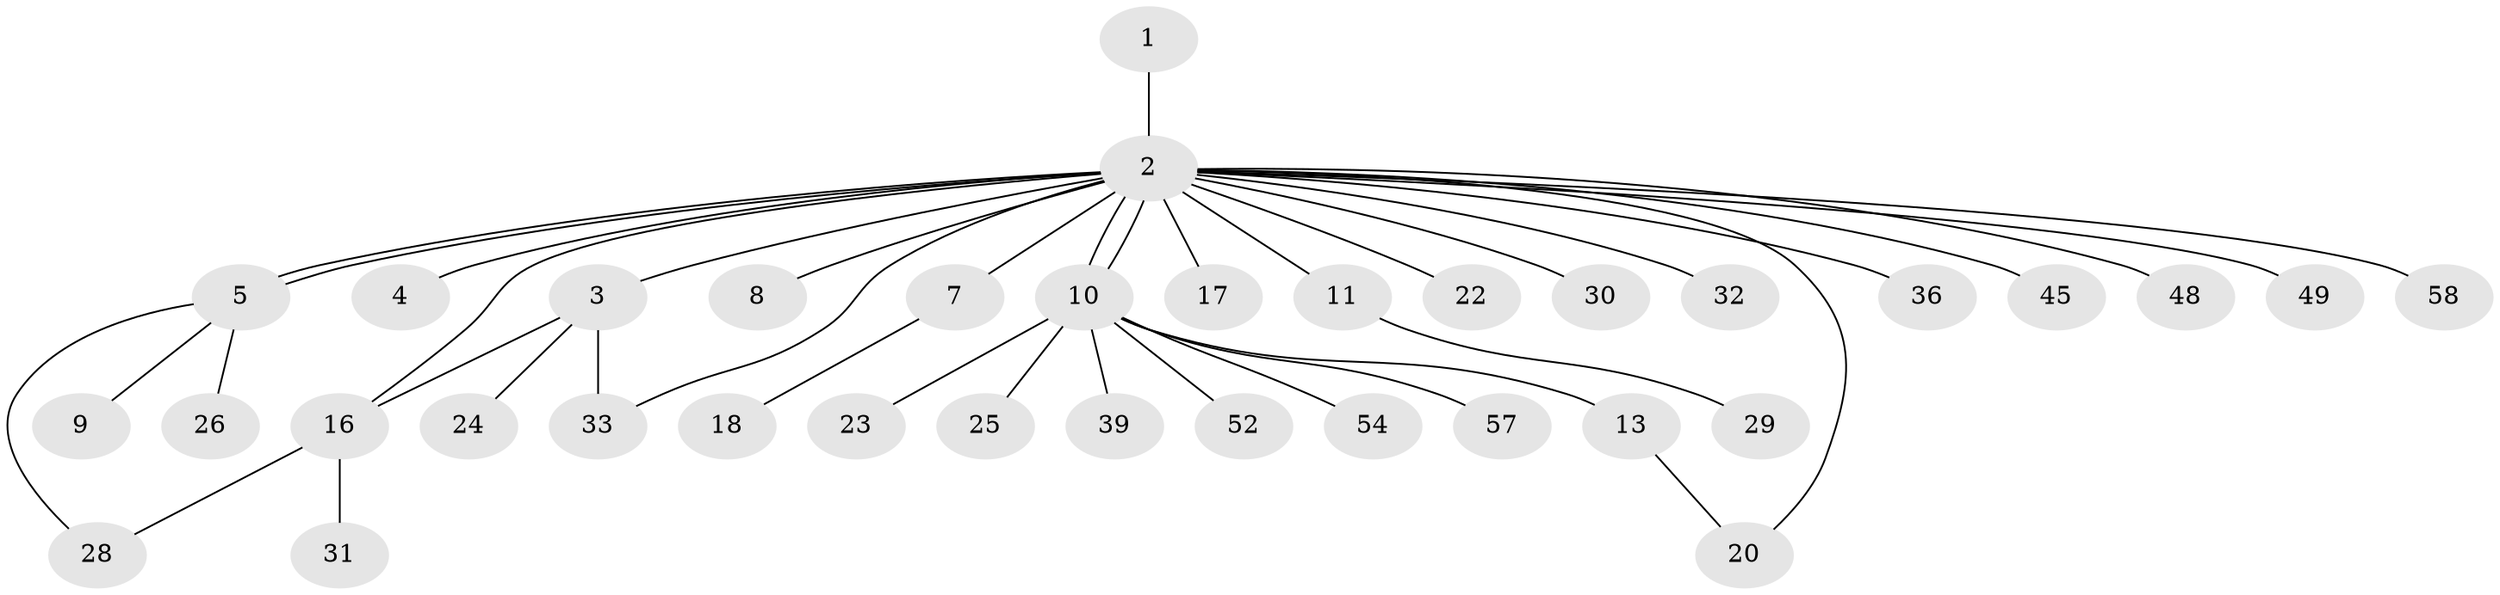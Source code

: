 // original degree distribution, {1: 0.6714285714285714, 19: 0.014285714285714285, 8: 0.014285714285714285, 9: 0.014285714285714285, 5: 0.04285714285714286, 4: 0.02857142857142857, 10: 0.014285714285714285, 2: 0.12857142857142856, 3: 0.05714285714285714, 6: 0.014285714285714285}
// Generated by graph-tools (version 1.1) at 2025/14/03/09/25 04:14:39]
// undirected, 35 vertices, 40 edges
graph export_dot {
graph [start="1"]
  node [color=gray90,style=filled];
  1;
  2 [super="+6"];
  3 [super="+47+70+41+35"];
  4;
  5 [super="+66+44+14+19"];
  7 [super="+46+61"];
  8;
  9;
  10 [super="+21"];
  11 [super="+15+63+50"];
  13;
  16 [super="+38+62"];
  17;
  18;
  20 [super="+42"];
  22;
  23;
  24;
  25;
  26;
  28 [super="+40+67+56+43"];
  29;
  30;
  31 [super="+59"];
  32;
  33;
  36;
  39;
  45;
  48;
  49;
  52;
  54 [super="+69"];
  57;
  58;
  1 -- 2;
  2 -- 3;
  2 -- 4;
  2 -- 5 [weight=2];
  2 -- 5;
  2 -- 7;
  2 -- 8;
  2 -- 10;
  2 -- 10;
  2 -- 11;
  2 -- 17;
  2 -- 20;
  2 -- 22;
  2 -- 33;
  2 -- 36;
  2 -- 45;
  2 -- 49;
  2 -- 32;
  2 -- 16;
  2 -- 48;
  2 -- 58;
  2 -- 30;
  3 -- 16;
  3 -- 24;
  3 -- 33;
  5 -- 9;
  5 -- 26;
  5 -- 28;
  7 -- 18;
  10 -- 13;
  10 -- 23;
  10 -- 25;
  10 -- 39;
  10 -- 52;
  10 -- 54;
  10 -- 57;
  11 -- 29;
  13 -- 20;
  16 -- 31;
  16 -- 28;
}
